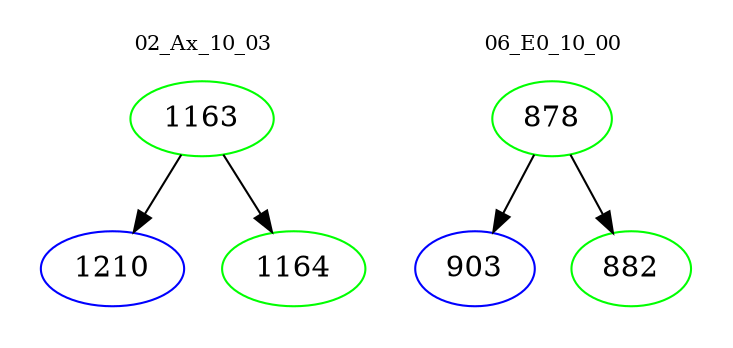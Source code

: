 digraph{
subgraph cluster_0 {
color = white
label = "02_Ax_10_03";
fontsize=10;
T0_1163 [label="1163", color="green"]
T0_1163 -> T0_1210 [color="black"]
T0_1210 [label="1210", color="blue"]
T0_1163 -> T0_1164 [color="black"]
T0_1164 [label="1164", color="green"]
}
subgraph cluster_1 {
color = white
label = "06_E0_10_00";
fontsize=10;
T1_878 [label="878", color="green"]
T1_878 -> T1_903 [color="black"]
T1_903 [label="903", color="blue"]
T1_878 -> T1_882 [color="black"]
T1_882 [label="882", color="green"]
}
}
